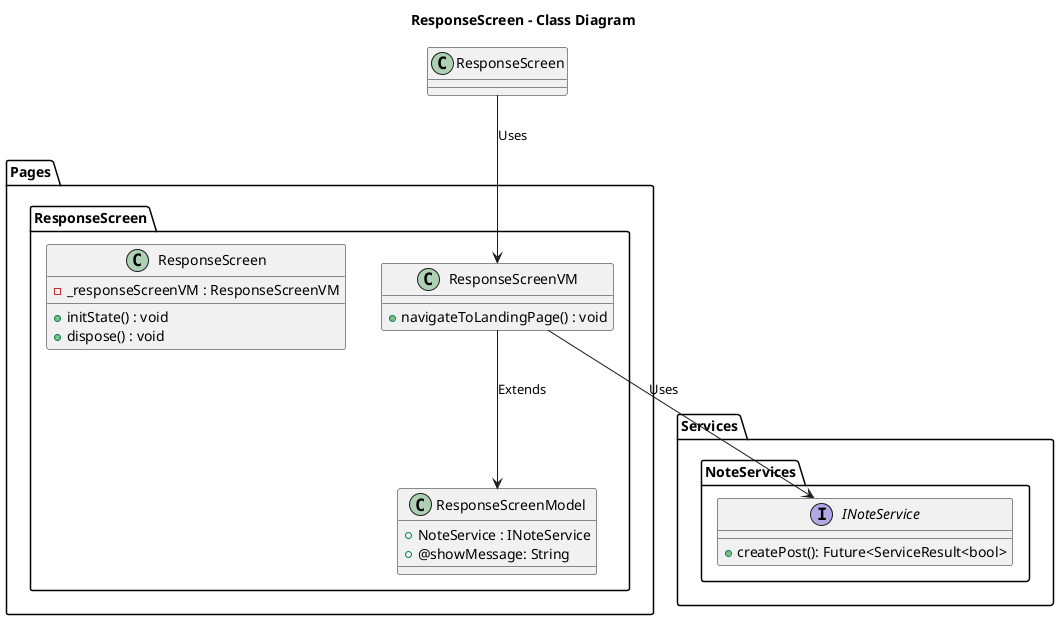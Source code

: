 @startuml ResponseScreen - Class

title ResponseScreen - Class Diagram

package Pages{
    package ResponseScreen{
        class ResponseScreenModel{
            + NoteService : INoteService
            + @showMessage: String
        }
        class ResponseScreenVM{
            + navigateToLandingPage() : void
        }
        class ResponseScreen{
            - _responseScreenVM : ResponseScreenVM
            + initState() : void
            + dispose() : void
        }
    }
}

package Services{
    package NoteServices{
        interface INoteService{
            + createPost(): Future<ServiceResult<bool>
        }
    }
}

ResponseScreen --> ResponseScreenVM : Uses
ResponseScreenVM --> ResponseScreenModel : Extends
ResponseScreenVM --> INoteService : Uses
@enduml